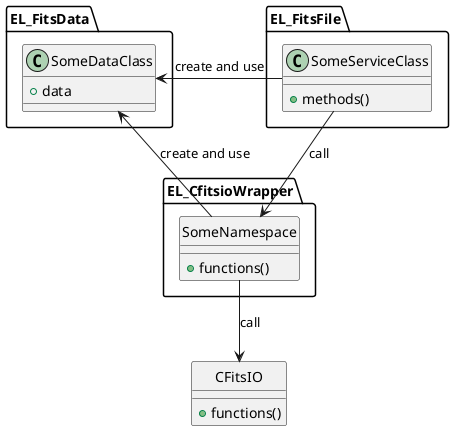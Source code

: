 @startuml
class CFitsIO {
+ functions()
}
hide CFitsIO circle
package EL_CfitsioWrapper {
class SomeNamespace {
+ functions()
}
}
hide SomeNamespace circle
package EL_FitsData {
class SomeDataClass {
+ data
}
}
package EL_FitsFile {
class SomeServiceClass {
+ methods()
}
}
SomeDataClass <- SomeServiceClass : create and use
SomeDataClass <-- SomeNamespace : create and use
SomeServiceClass --> SomeNamespace : call
SomeNamespace --> CFitsIO : call
@enduml